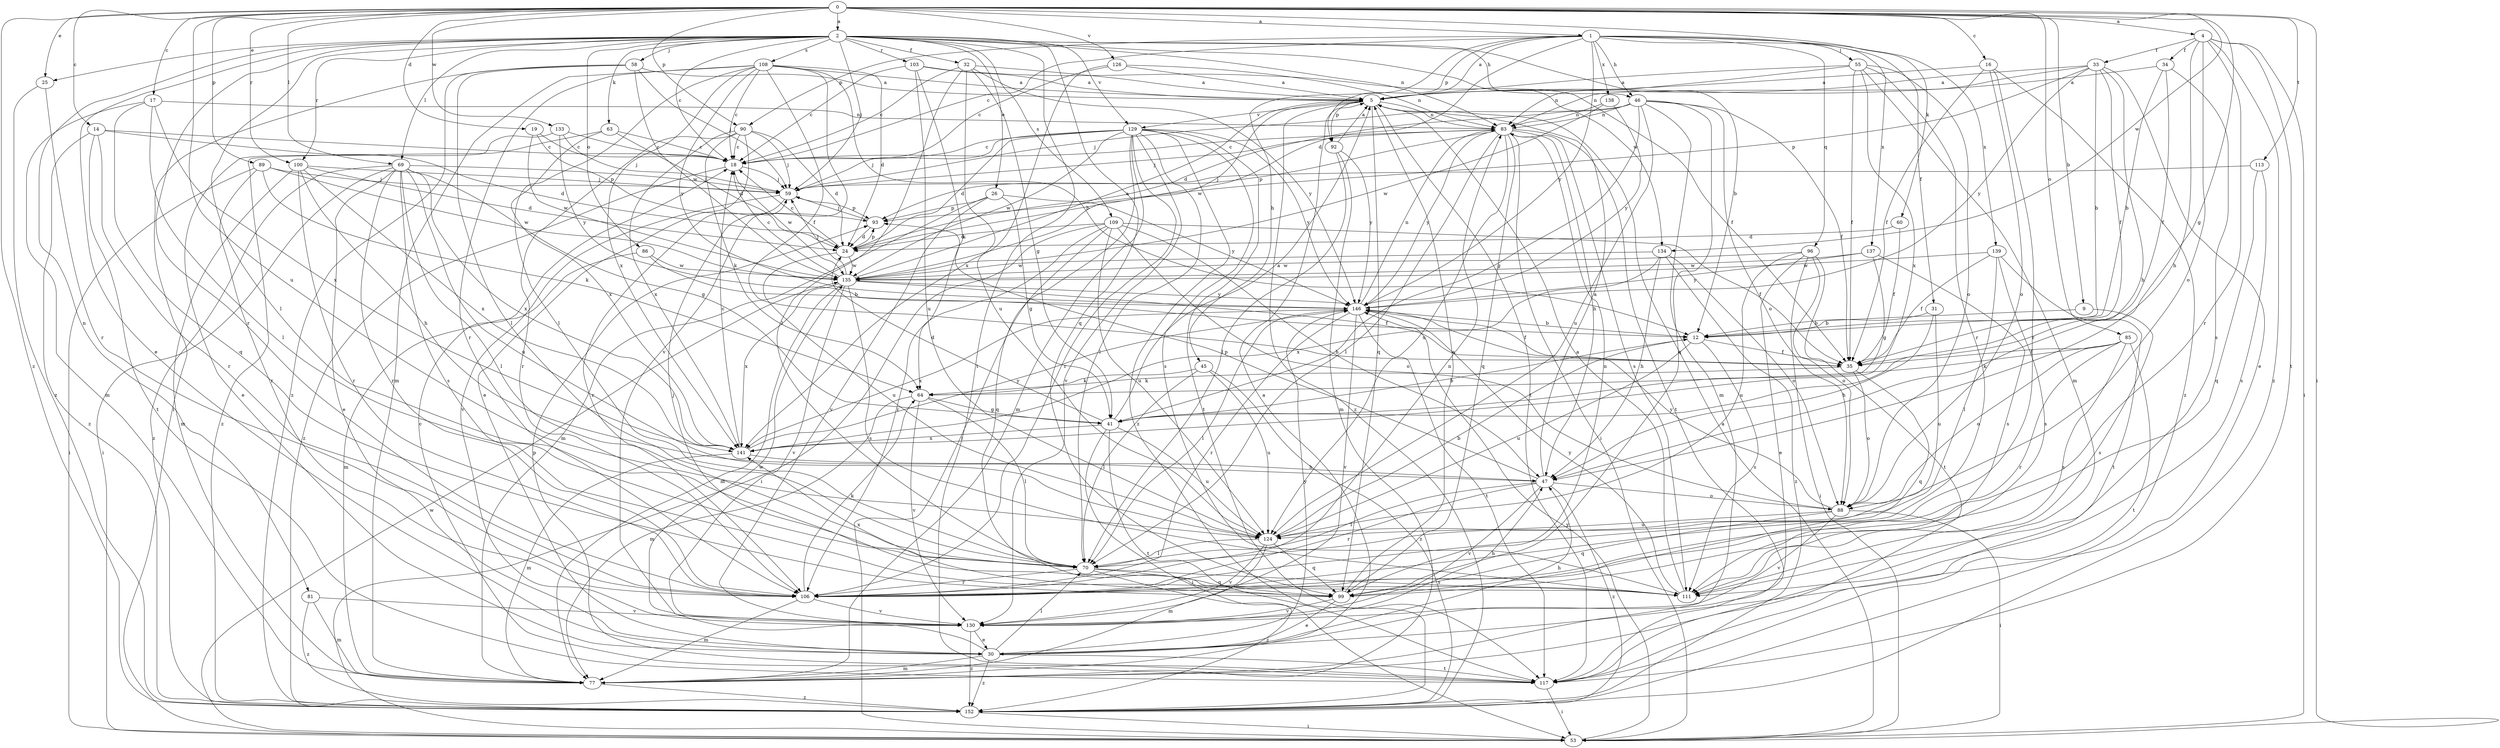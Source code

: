 strict digraph  {
0;
1;
2;
4;
5;
9;
12;
14;
16;
17;
18;
19;
24;
25;
26;
30;
31;
32;
33;
34;
35;
41;
45;
46;
47;
53;
55;
58;
59;
60;
63;
64;
69;
70;
77;
81;
83;
85;
86;
88;
89;
90;
92;
93;
96;
99;
100;
103;
106;
108;
109;
111;
113;
117;
124;
126;
129;
130;
133;
134;
135;
137;
138;
139;
141;
146;
152;
0 -> 1  [label=a];
0 -> 2  [label=a];
0 -> 4  [label=a];
0 -> 9  [label=b];
0 -> 14  [label=c];
0 -> 16  [label=c];
0 -> 17  [label=c];
0 -> 19  [label=d];
0 -> 25  [label=e];
0 -> 41  [label=g];
0 -> 53  [label=i];
0 -> 60  [label=k];
0 -> 69  [label=l];
0 -> 85  [label=o];
0 -> 89  [label=p];
0 -> 90  [label=p];
0 -> 100  [label=r];
0 -> 113  [label=t];
0 -> 124  [label=u];
0 -> 126  [label=v];
0 -> 133  [label=w];
0 -> 134  [label=w];
0 -> 152  [label=z];
1 -> 5  [label=a];
1 -> 18  [label=c];
1 -> 24  [label=d];
1 -> 31  [label=f];
1 -> 45  [label=h];
1 -> 46  [label=h];
1 -> 55  [label=j];
1 -> 90  [label=p];
1 -> 92  [label=p];
1 -> 96  [label=q];
1 -> 137  [label=x];
1 -> 138  [label=x];
1 -> 139  [label=x];
1 -> 146  [label=y];
2 -> 12  [label=b];
2 -> 18  [label=c];
2 -> 25  [label=e];
2 -> 26  [label=e];
2 -> 30  [label=e];
2 -> 32  [label=f];
2 -> 46  [label=h];
2 -> 58  [label=j];
2 -> 59  [label=j];
2 -> 63  [label=k];
2 -> 69  [label=l];
2 -> 70  [label=l];
2 -> 81  [label=n];
2 -> 83  [label=n];
2 -> 86  [label=o];
2 -> 99  [label=q];
2 -> 100  [label=r];
2 -> 103  [label=r];
2 -> 106  [label=r];
2 -> 108  [label=s];
2 -> 109  [label=s];
2 -> 117  [label=t];
2 -> 129  [label=v];
2 -> 134  [label=w];
4 -> 33  [label=f];
4 -> 34  [label=f];
4 -> 47  [label=h];
4 -> 53  [label=i];
4 -> 88  [label=o];
4 -> 106  [label=r];
4 -> 117  [label=t];
4 -> 152  [label=z];
5 -> 83  [label=n];
5 -> 92  [label=p];
5 -> 99  [label=q];
5 -> 117  [label=t];
5 -> 129  [label=v];
5 -> 135  [label=w];
5 -> 152  [label=z];
9 -> 12  [label=b];
9 -> 111  [label=s];
12 -> 35  [label=f];
12 -> 111  [label=s];
12 -> 124  [label=u];
14 -> 18  [label=c];
14 -> 24  [label=d];
14 -> 106  [label=r];
14 -> 117  [label=t];
14 -> 152  [label=z];
16 -> 5  [label=a];
16 -> 35  [label=f];
16 -> 88  [label=o];
16 -> 106  [label=r];
16 -> 152  [label=z];
17 -> 70  [label=l];
17 -> 77  [label=m];
17 -> 83  [label=n];
17 -> 99  [label=q];
17 -> 141  [label=x];
18 -> 59  [label=j];
18 -> 135  [label=w];
18 -> 152  [label=z];
19 -> 18  [label=c];
19 -> 93  [label=p];
19 -> 135  [label=w];
24 -> 18  [label=c];
24 -> 93  [label=p];
24 -> 124  [label=u];
24 -> 135  [label=w];
25 -> 106  [label=r];
25 -> 152  [label=z];
26 -> 41  [label=g];
26 -> 77  [label=m];
26 -> 93  [label=p];
26 -> 130  [label=v];
26 -> 146  [label=y];
30 -> 47  [label=h];
30 -> 70  [label=l];
30 -> 77  [label=m];
30 -> 117  [label=t];
30 -> 135  [label=w];
30 -> 146  [label=y];
30 -> 152  [label=z];
31 -> 12  [label=b];
31 -> 47  [label=h];
31 -> 124  [label=u];
32 -> 5  [label=a];
32 -> 18  [label=c];
32 -> 41  [label=g];
32 -> 70  [label=l];
32 -> 124  [label=u];
32 -> 146  [label=y];
33 -> 5  [label=a];
33 -> 12  [label=b];
33 -> 30  [label=e];
33 -> 35  [label=f];
33 -> 47  [label=h];
33 -> 83  [label=n];
33 -> 93  [label=p];
33 -> 146  [label=y];
34 -> 5  [label=a];
34 -> 12  [label=b];
34 -> 35  [label=f];
34 -> 111  [label=s];
35 -> 64  [label=k];
35 -> 88  [label=o];
35 -> 99  [label=q];
41 -> 5  [label=a];
41 -> 12  [label=b];
41 -> 24  [label=d];
41 -> 53  [label=i];
41 -> 117  [label=t];
41 -> 124  [label=u];
41 -> 141  [label=x];
45 -> 64  [label=k];
45 -> 70  [label=l];
45 -> 124  [label=u];
45 -> 152  [label=z];
46 -> 24  [label=d];
46 -> 35  [label=f];
46 -> 41  [label=g];
46 -> 59  [label=j];
46 -> 77  [label=m];
46 -> 83  [label=n];
46 -> 88  [label=o];
46 -> 99  [label=q];
46 -> 124  [label=u];
47 -> 5  [label=a];
47 -> 70  [label=l];
47 -> 88  [label=o];
47 -> 93  [label=p];
47 -> 106  [label=r];
47 -> 130  [label=v];
47 -> 152  [label=z];
53 -> 5  [label=a];
53 -> 135  [label=w];
53 -> 146  [label=y];
55 -> 5  [label=a];
55 -> 35  [label=f];
55 -> 77  [label=m];
55 -> 83  [label=n];
55 -> 88  [label=o];
55 -> 106  [label=r];
55 -> 141  [label=x];
58 -> 5  [label=a];
58 -> 53  [label=i];
58 -> 59  [label=j];
58 -> 70  [label=l];
58 -> 135  [label=w];
58 -> 152  [label=z];
59 -> 93  [label=p];
59 -> 106  [label=r];
59 -> 130  [label=v];
60 -> 24  [label=d];
60 -> 35  [label=f];
63 -> 18  [label=c];
63 -> 24  [label=d];
63 -> 141  [label=x];
63 -> 152  [label=z];
64 -> 41  [label=g];
64 -> 70  [label=l];
64 -> 77  [label=m];
64 -> 130  [label=v];
69 -> 30  [label=e];
69 -> 41  [label=g];
69 -> 53  [label=i];
69 -> 59  [label=j];
69 -> 70  [label=l];
69 -> 106  [label=r];
69 -> 111  [label=s];
69 -> 124  [label=u];
69 -> 141  [label=x];
69 -> 152  [label=z];
70 -> 99  [label=q];
70 -> 106  [label=r];
70 -> 111  [label=s];
70 -> 152  [label=z];
77 -> 5  [label=a];
77 -> 152  [label=z];
81 -> 77  [label=m];
81 -> 130  [label=v];
81 -> 152  [label=z];
83 -> 18  [label=c];
83 -> 47  [label=h];
83 -> 53  [label=i];
83 -> 59  [label=j];
83 -> 70  [label=l];
83 -> 93  [label=p];
83 -> 99  [label=q];
83 -> 111  [label=s];
83 -> 117  [label=t];
83 -> 124  [label=u];
83 -> 146  [label=y];
85 -> 35  [label=f];
85 -> 64  [label=k];
85 -> 88  [label=o];
85 -> 106  [label=r];
85 -> 111  [label=s];
85 -> 117  [label=t];
86 -> 12  [label=b];
86 -> 77  [label=m];
86 -> 135  [label=w];
88 -> 53  [label=i];
88 -> 99  [label=q];
88 -> 124  [label=u];
88 -> 130  [label=v];
88 -> 146  [label=y];
89 -> 53  [label=i];
89 -> 59  [label=j];
89 -> 64  [label=k];
89 -> 106  [label=r];
89 -> 135  [label=w];
90 -> 18  [label=c];
90 -> 24  [label=d];
90 -> 30  [label=e];
90 -> 59  [label=j];
90 -> 64  [label=k];
90 -> 106  [label=r];
90 -> 141  [label=x];
92 -> 5  [label=a];
92 -> 70  [label=l];
92 -> 77  [label=m];
92 -> 146  [label=y];
93 -> 24  [label=d];
93 -> 59  [label=j];
96 -> 30  [label=e];
96 -> 53  [label=i];
96 -> 88  [label=o];
96 -> 117  [label=t];
96 -> 124  [label=u];
96 -> 135  [label=w];
99 -> 5  [label=a];
99 -> 30  [label=e];
99 -> 83  [label=n];
99 -> 130  [label=v];
99 -> 141  [label=x];
100 -> 24  [label=d];
100 -> 47  [label=h];
100 -> 59  [label=j];
100 -> 77  [label=m];
100 -> 106  [label=r];
100 -> 141  [label=x];
103 -> 5  [label=a];
103 -> 18  [label=c];
103 -> 35  [label=f];
103 -> 64  [label=k];
103 -> 124  [label=u];
106 -> 64  [label=k];
106 -> 77  [label=m];
106 -> 83  [label=n];
106 -> 130  [label=v];
108 -> 5  [label=a];
108 -> 12  [label=b];
108 -> 18  [label=c];
108 -> 24  [label=d];
108 -> 35  [label=f];
108 -> 70  [label=l];
108 -> 77  [label=m];
108 -> 106  [label=r];
108 -> 130  [label=v];
108 -> 141  [label=x];
108 -> 146  [label=y];
109 -> 24  [label=d];
109 -> 35  [label=f];
109 -> 47  [label=h];
109 -> 53  [label=i];
109 -> 88  [label=o];
109 -> 99  [label=q];
109 -> 106  [label=r];
109 -> 124  [label=u];
111 -> 5  [label=a];
111 -> 59  [label=j];
111 -> 146  [label=y];
113 -> 59  [label=j];
113 -> 99  [label=q];
113 -> 111  [label=s];
117 -> 18  [label=c];
117 -> 53  [label=i];
117 -> 93  [label=p];
124 -> 12  [label=b];
124 -> 70  [label=l];
124 -> 77  [label=m];
124 -> 99  [label=q];
124 -> 130  [label=v];
126 -> 5  [label=a];
126 -> 18  [label=c];
126 -> 83  [label=n];
126 -> 141  [label=x];
129 -> 18  [label=c];
129 -> 24  [label=d];
129 -> 53  [label=i];
129 -> 59  [label=j];
129 -> 70  [label=l];
129 -> 77  [label=m];
129 -> 106  [label=r];
129 -> 111  [label=s];
129 -> 117  [label=t];
129 -> 130  [label=v];
129 -> 135  [label=w];
129 -> 146  [label=y];
129 -> 152  [label=z];
130 -> 30  [label=e];
130 -> 47  [label=h];
130 -> 152  [label=z];
133 -> 18  [label=c];
133 -> 30  [label=e];
133 -> 59  [label=j];
133 -> 146  [label=y];
134 -> 47  [label=h];
134 -> 88  [label=o];
134 -> 135  [label=w];
134 -> 141  [label=x];
134 -> 152  [label=z];
135 -> 5  [label=a];
135 -> 18  [label=c];
135 -> 35  [label=f];
135 -> 59  [label=j];
135 -> 77  [label=m];
135 -> 111  [label=s];
135 -> 130  [label=v];
135 -> 141  [label=x];
135 -> 146  [label=y];
137 -> 41  [label=g];
137 -> 111  [label=s];
137 -> 135  [label=w];
137 -> 146  [label=y];
138 -> 83  [label=n];
138 -> 135  [label=w];
138 -> 146  [label=y];
139 -> 35  [label=f];
139 -> 70  [label=l];
139 -> 111  [label=s];
139 -> 117  [label=t];
139 -> 135  [label=w];
141 -> 18  [label=c];
141 -> 47  [label=h];
141 -> 77  [label=m];
141 -> 146  [label=y];
146 -> 12  [label=b];
146 -> 35  [label=f];
146 -> 70  [label=l];
146 -> 83  [label=n];
146 -> 106  [label=r];
146 -> 117  [label=t];
146 -> 130  [label=v];
146 -> 141  [label=x];
152 -> 53  [label=i];
}
